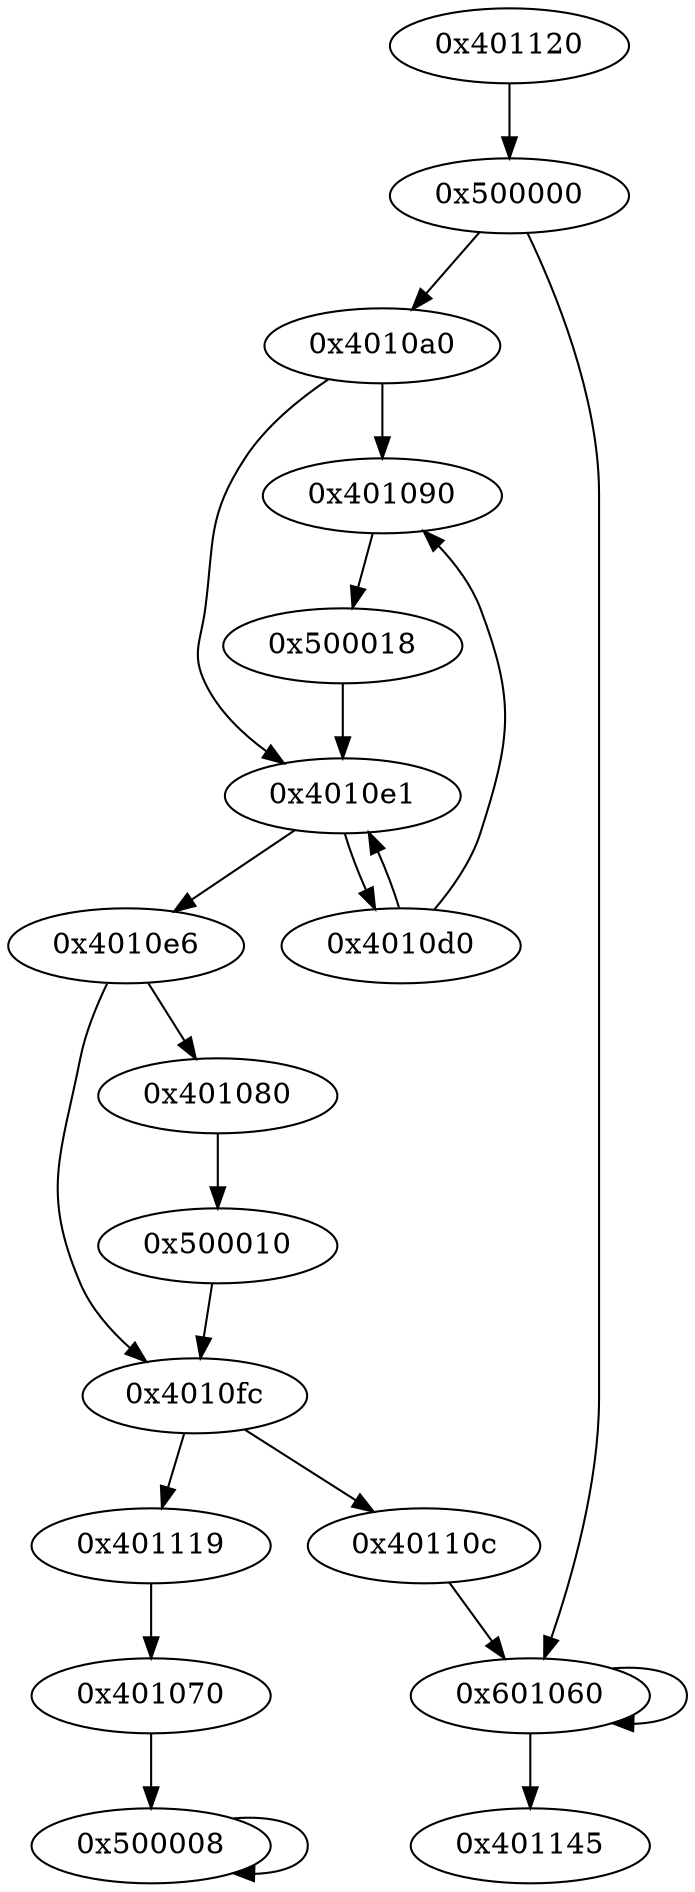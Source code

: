 digraph {
401120 [label="0x401120"];
500000 [label="0x500000"];
"4010a0" [label="0x4010a0"];
401090 [label="0x401090"];
500018 [label="0x500018"];
"4010e1" [label="0x4010e1"];
"4010d0" [label="0x4010d0"];
"4010e6" [label="0x4010e6"];
401080 [label="0x401080"];
500010 [label="0x500010"];
601060 [label="0x601060"];
"4010fc" [label="0x4010fc"];
"40110c" [label="0x40110c"];
401119 [label="0x401119"];
401070 [label="0x401070"];
500008 [label="0x500008"];
401145 [label="0x401145"];
401120 -> 500000;
500000 -> "4010a0";
500000 -> 601060;
"4010a0" -> 401090;
"4010a0" -> "4010e1";
401090 -> 500018;
500018 -> "4010e1";
"4010e1" -> "4010d0";
"4010e1" -> "4010e6";
"4010d0" -> 401090;
"4010d0" -> "4010e1";
"4010e6" -> 401080;
"4010e6" -> "4010fc";
401080 -> 500010;
500010 -> "4010fc";
601060 -> 601060;
601060 -> 401145;
"4010fc" -> "40110c";
"4010fc" -> 401119;
"40110c" -> 601060;
401119 -> 401070;
401070 -> 500008;
500008 -> 500008;
}
